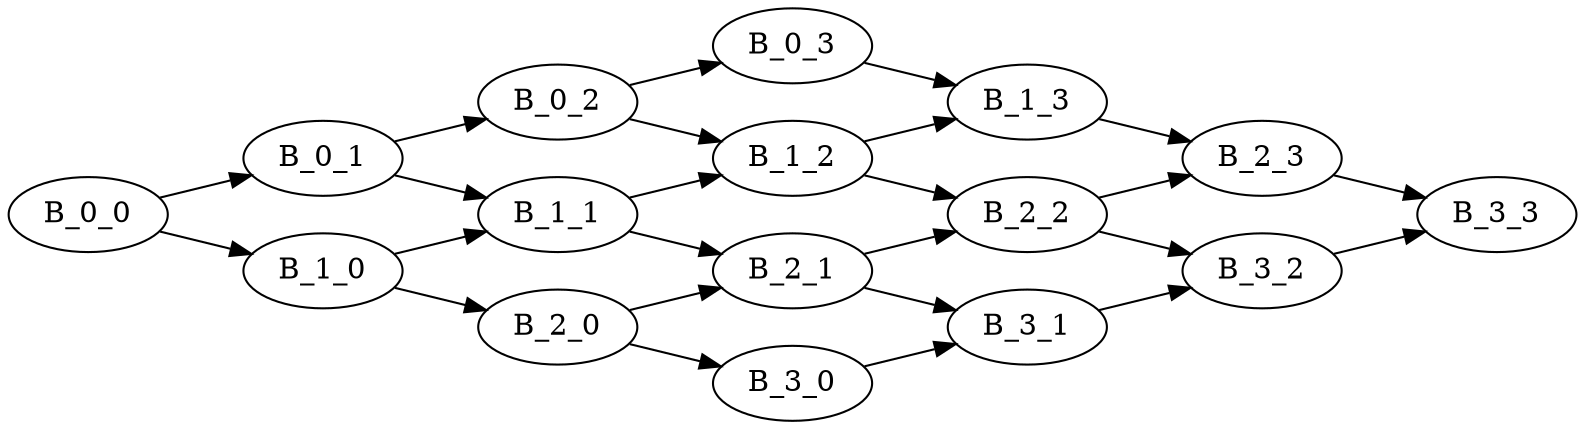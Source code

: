 digraph Taskflow {
rankdir="LR"
p0x563eef67dc70[label="B_0_0" ];
p0x563eef67dc70 -> p0x563eef67dd78;
p0x563eef67dc70 -> p0x563eef67e090;
p0x563eef67dd78[label="B_0_1" ];
p0x563eef67dd78 -> p0x563eef67de80;
p0x563eef67dd78 -> p0x563eef67e198;
p0x563eef67de80[label="B_0_2" ];
p0x563eef67de80 -> p0x563eef67df88;
p0x563eef67de80 -> p0x563eef67e2a0;
p0x563eef67df88[label="B_0_3" ];
p0x563eef67df88 -> p0x563eef67e3a8;
p0x563eef67e090[label="B_1_0" ];
p0x563eef67e090 -> p0x563eef67e198;
p0x563eef67e090 -> p0x563eef67e4b0;
p0x563eef67e198[label="B_1_1" ];
p0x563eef67e198 -> p0x563eef67e2a0;
p0x563eef67e198 -> p0x563eef67e5b8;
p0x563eef67e2a0[label="B_1_2" ];
p0x563eef67e2a0 -> p0x563eef67e3a8;
p0x563eef67e2a0 -> p0x563eef67e6c0;
p0x563eef67e3a8[label="B_1_3" ];
p0x563eef67e3a8 -> p0x563eef67e7c8;
p0x563eef67e4b0[label="B_2_0" ];
p0x563eef67e4b0 -> p0x563eef67e5b8;
p0x563eef67e4b0 -> p0x563eef67e8d0;
p0x563eef67e5b8[label="B_2_1" ];
p0x563eef67e5b8 -> p0x563eef67e6c0;
p0x563eef67e5b8 -> p0x563eef67e9d8;
p0x563eef67e6c0[label="B_2_2" ];
p0x563eef67e6c0 -> p0x563eef67e7c8;
p0x563eef67e6c0 -> p0x563eef67eae0;
p0x563eef67e7c8[label="B_2_3" ];
p0x563eef67e7c8 -> p0x563eef67ebe8;
p0x563eef67e8d0[label="B_3_0" ];
p0x563eef67e8d0 -> p0x563eef67e9d8;
p0x563eef67e9d8[label="B_3_1" ];
p0x563eef67e9d8 -> p0x563eef67eae0;
p0x563eef67eae0[label="B_3_2" ];
p0x563eef67eae0 -> p0x563eef67ebe8;
p0x563eef67ebe8[label="B_3_3" ];
}
